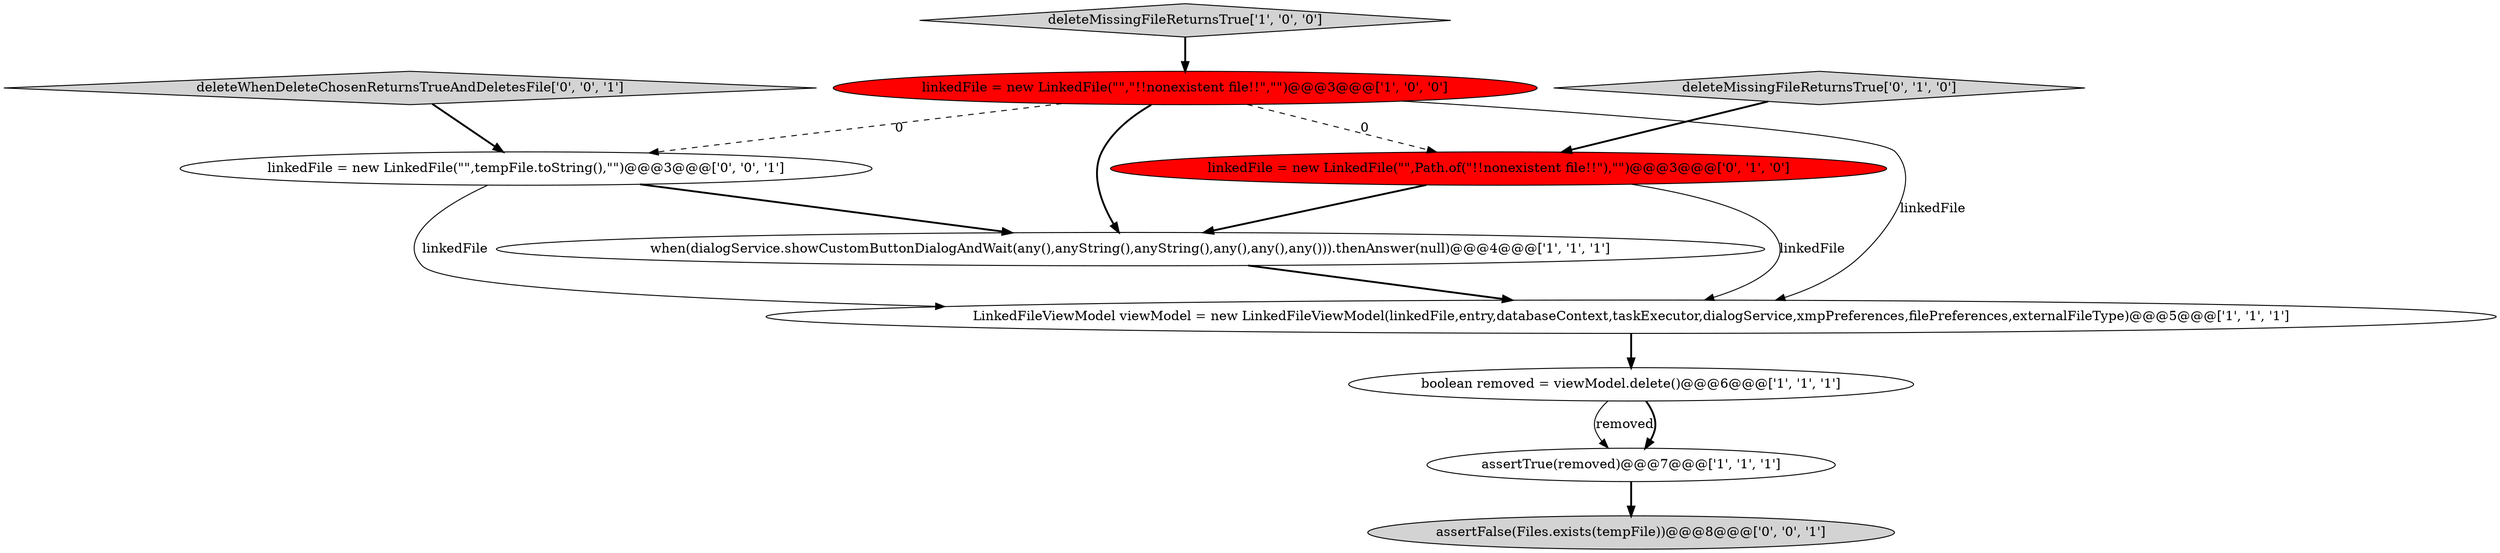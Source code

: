 digraph {
8 [style = filled, label = "linkedFile = new LinkedFile(\"\",tempFile.toString(),\"\")@@@3@@@['0', '0', '1']", fillcolor = white, shape = ellipse image = "AAA0AAABBB3BBB"];
6 [style = filled, label = "linkedFile = new LinkedFile(\"\",Path.of(\"!!nonexistent file!!\"),\"\")@@@3@@@['0', '1', '0']", fillcolor = red, shape = ellipse image = "AAA1AAABBB2BBB"];
7 [style = filled, label = "deleteMissingFileReturnsTrue['0', '1', '0']", fillcolor = lightgray, shape = diamond image = "AAA0AAABBB2BBB"];
4 [style = filled, label = "deleteMissingFileReturnsTrue['1', '0', '0']", fillcolor = lightgray, shape = diamond image = "AAA0AAABBB1BBB"];
1 [style = filled, label = "linkedFile = new LinkedFile(\"\",\"!!nonexistent file!!\",\"\")@@@3@@@['1', '0', '0']", fillcolor = red, shape = ellipse image = "AAA1AAABBB1BBB"];
0 [style = filled, label = "assertTrue(removed)@@@7@@@['1', '1', '1']", fillcolor = white, shape = ellipse image = "AAA0AAABBB1BBB"];
5 [style = filled, label = "boolean removed = viewModel.delete()@@@6@@@['1', '1', '1']", fillcolor = white, shape = ellipse image = "AAA0AAABBB1BBB"];
10 [style = filled, label = "assertFalse(Files.exists(tempFile))@@@8@@@['0', '0', '1']", fillcolor = lightgray, shape = ellipse image = "AAA0AAABBB3BBB"];
3 [style = filled, label = "LinkedFileViewModel viewModel = new LinkedFileViewModel(linkedFile,entry,databaseContext,taskExecutor,dialogService,xmpPreferences,filePreferences,externalFileType)@@@5@@@['1', '1', '1']", fillcolor = white, shape = ellipse image = "AAA0AAABBB1BBB"];
2 [style = filled, label = "when(dialogService.showCustomButtonDialogAndWait(any(),anyString(),anyString(),any(),any(),any())).thenAnswer(null)@@@4@@@['1', '1', '1']", fillcolor = white, shape = ellipse image = "AAA0AAABBB1BBB"];
9 [style = filled, label = "deleteWhenDeleteChosenReturnsTrueAndDeletesFile['0', '0', '1']", fillcolor = lightgray, shape = diamond image = "AAA0AAABBB3BBB"];
8->3 [style = solid, label="linkedFile"];
1->8 [style = dashed, label="0"];
5->0 [style = solid, label="removed"];
4->1 [style = bold, label=""];
3->5 [style = bold, label=""];
1->2 [style = bold, label=""];
7->6 [style = bold, label=""];
0->10 [style = bold, label=""];
5->0 [style = bold, label=""];
8->2 [style = bold, label=""];
9->8 [style = bold, label=""];
1->6 [style = dashed, label="0"];
6->3 [style = solid, label="linkedFile"];
2->3 [style = bold, label=""];
1->3 [style = solid, label="linkedFile"];
6->2 [style = bold, label=""];
}
